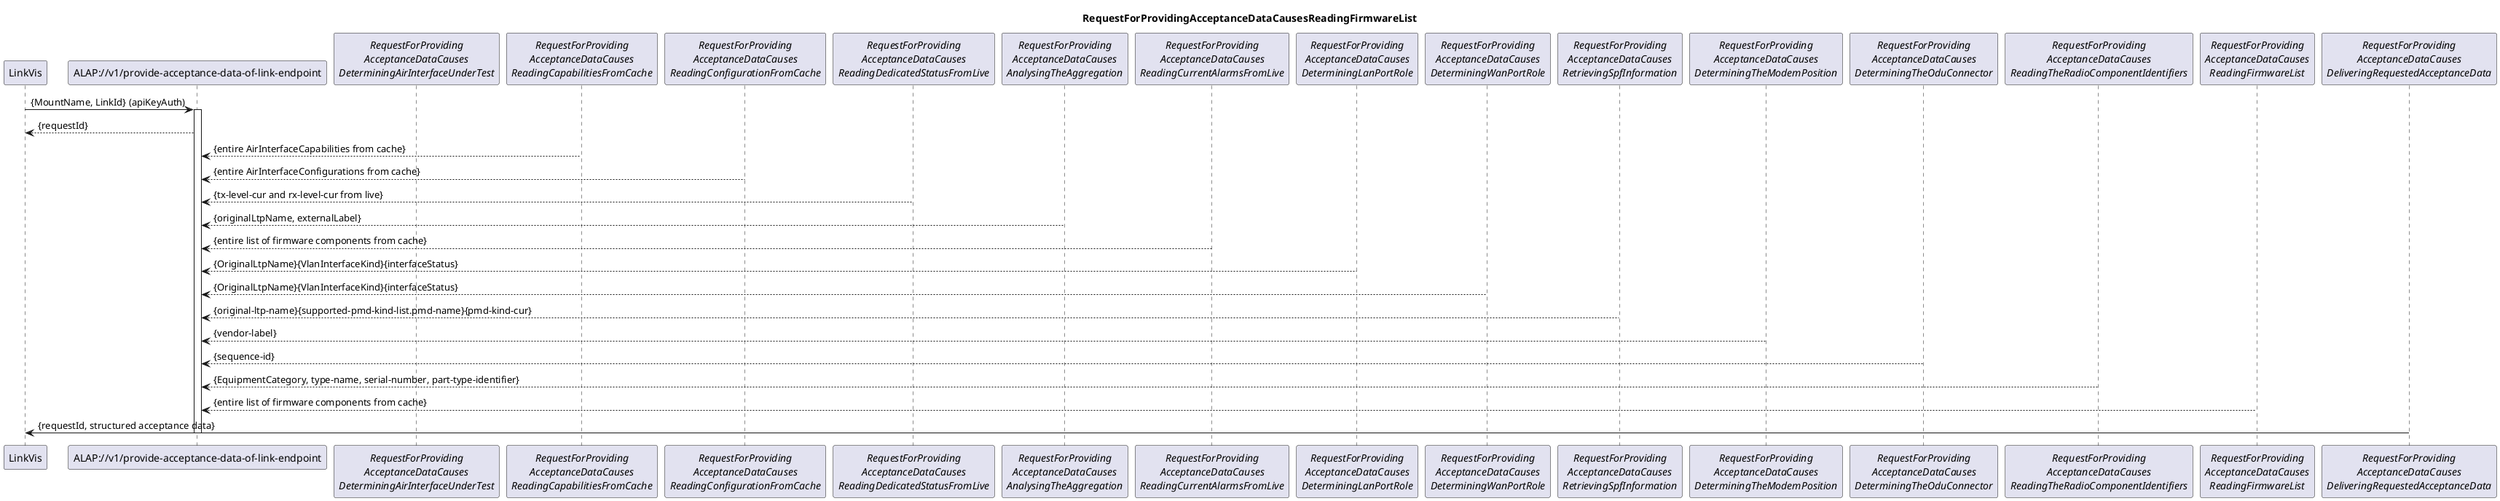 @startuml GlobalProvideAcceptanceDataOfLinkEndpoint
skinparam responseMessageBelowArrow true

title
RequestForProvidingAcceptanceDataCausesReadingFirmwareList
end title

participant "LinkVis" as LinkVis
participant "ALAP://v1/provide-acceptance-data-of-link-endpoint" as ALAP
participant "<i>RequestForProviding\n<i>AcceptanceDataCauses\n<i>DeterminingAirInterfaceUnderTest</i>" as LTPs
participant "<i>RequestForProviding\n<i>AcceptanceDataCauses\n<i>ReadingCapabilitiesFromCache</i>" as MwdiCapa
participant "<i>RequestForProviding\n<i>AcceptanceDataCauses\n<i>ReadingConfigurationFromCache</i>" as MwdiConfig
participant "<i>RequestForProviding\n<i>AcceptanceDataCauses\n<i>ReadingDedicatedStatusFromLive</i>" as Status
participant "<i>RequestForProviding\n<i>AcceptanceDataCauses\n<i>AnalysingTheAggregation</i>" as Aggregation
participant "<i>RequestForProviding\n<i>AcceptanceDataCauses\n<i>ReadingCurrentAlarmsFromLive</i>" as Alarms
participant "<i>RequestForProviding\n<i>AcceptanceDataCauses\n<i>DeterminingLanPortRole</i>" as LanPortRole
participant "<i>RequestForProviding\n<i>AcceptanceDataCauses\n<i>DeterminingWanPortRole</i>" as WanPortRole
participant "<i>RequestForProviding\n<i>AcceptanceDataCauses\n<i>RetrievingSpfInformation</i>" as Sfp
participant "<i>RequestForProviding\n<i>AcceptanceDataCauses\n<i>DeterminingTheModemPosition</i>" as Modem
participant "<i>RequestForProviding\n<i>AcceptanceDataCauses\n<i>DeterminingTheOduConnector</i>" as Odu
participant "<i>RequestForProviding\n<i>AcceptanceDataCauses\n<i>ReadingTheRadioComponentIdentifiers</i>" as RadioComponents
participant "<i>RequestForProviding\n<i>AcceptanceDataCauses\n<i>ReadingFirmwareList</i>" as Firmware
participant "<i>RequestForProviding\n<i>AcceptanceDataCauses\n<i>DeliveringRequestedAcceptanceData</i>" as Delivery

LinkVis -> ALAP: {MountName, LinkId} (apiKeyAuth)
activate ALAP

ALAP --> LinkVis: {requestId}
MwdiCapa --> ALAP: {entire AirInterfaceCapabilities from cache}
MwdiConfig --> ALAP: {entire AirInterfaceConfigurations from cache}
Status --> ALAP: {tx-level-cur and rx-level-cur from live}
Aggregation --> ALAP: {originalLtpName, externalLabel}
Alarms --> ALAP: {entire list of firmware components from cache}
LanPortRole --> ALAP: {OriginalLtpName}{VlanInterfaceKind}{interfaceStatus}
WanPortRole --> ALAP: {OriginalLtpName}{VlanInterfaceKind}{interfaceStatus}
Sfp --> ALAP: {original-ltp-name}{supported-pmd-kind-list.pmd-name}{pmd-kind-cur}
Modem --> ALAP: {vendor-label}
Odu --> ALAP: {sequence-id}
RadioComponents --> ALAP: {EquipmentCategory, type-name, serial-number, part-type-identifier}
Firmware --> ALAP: {entire list of firmware components from cache}
Delivery -> LinkVis: {requestId, structured acceptance data}


deactivate ALAP

@enduml